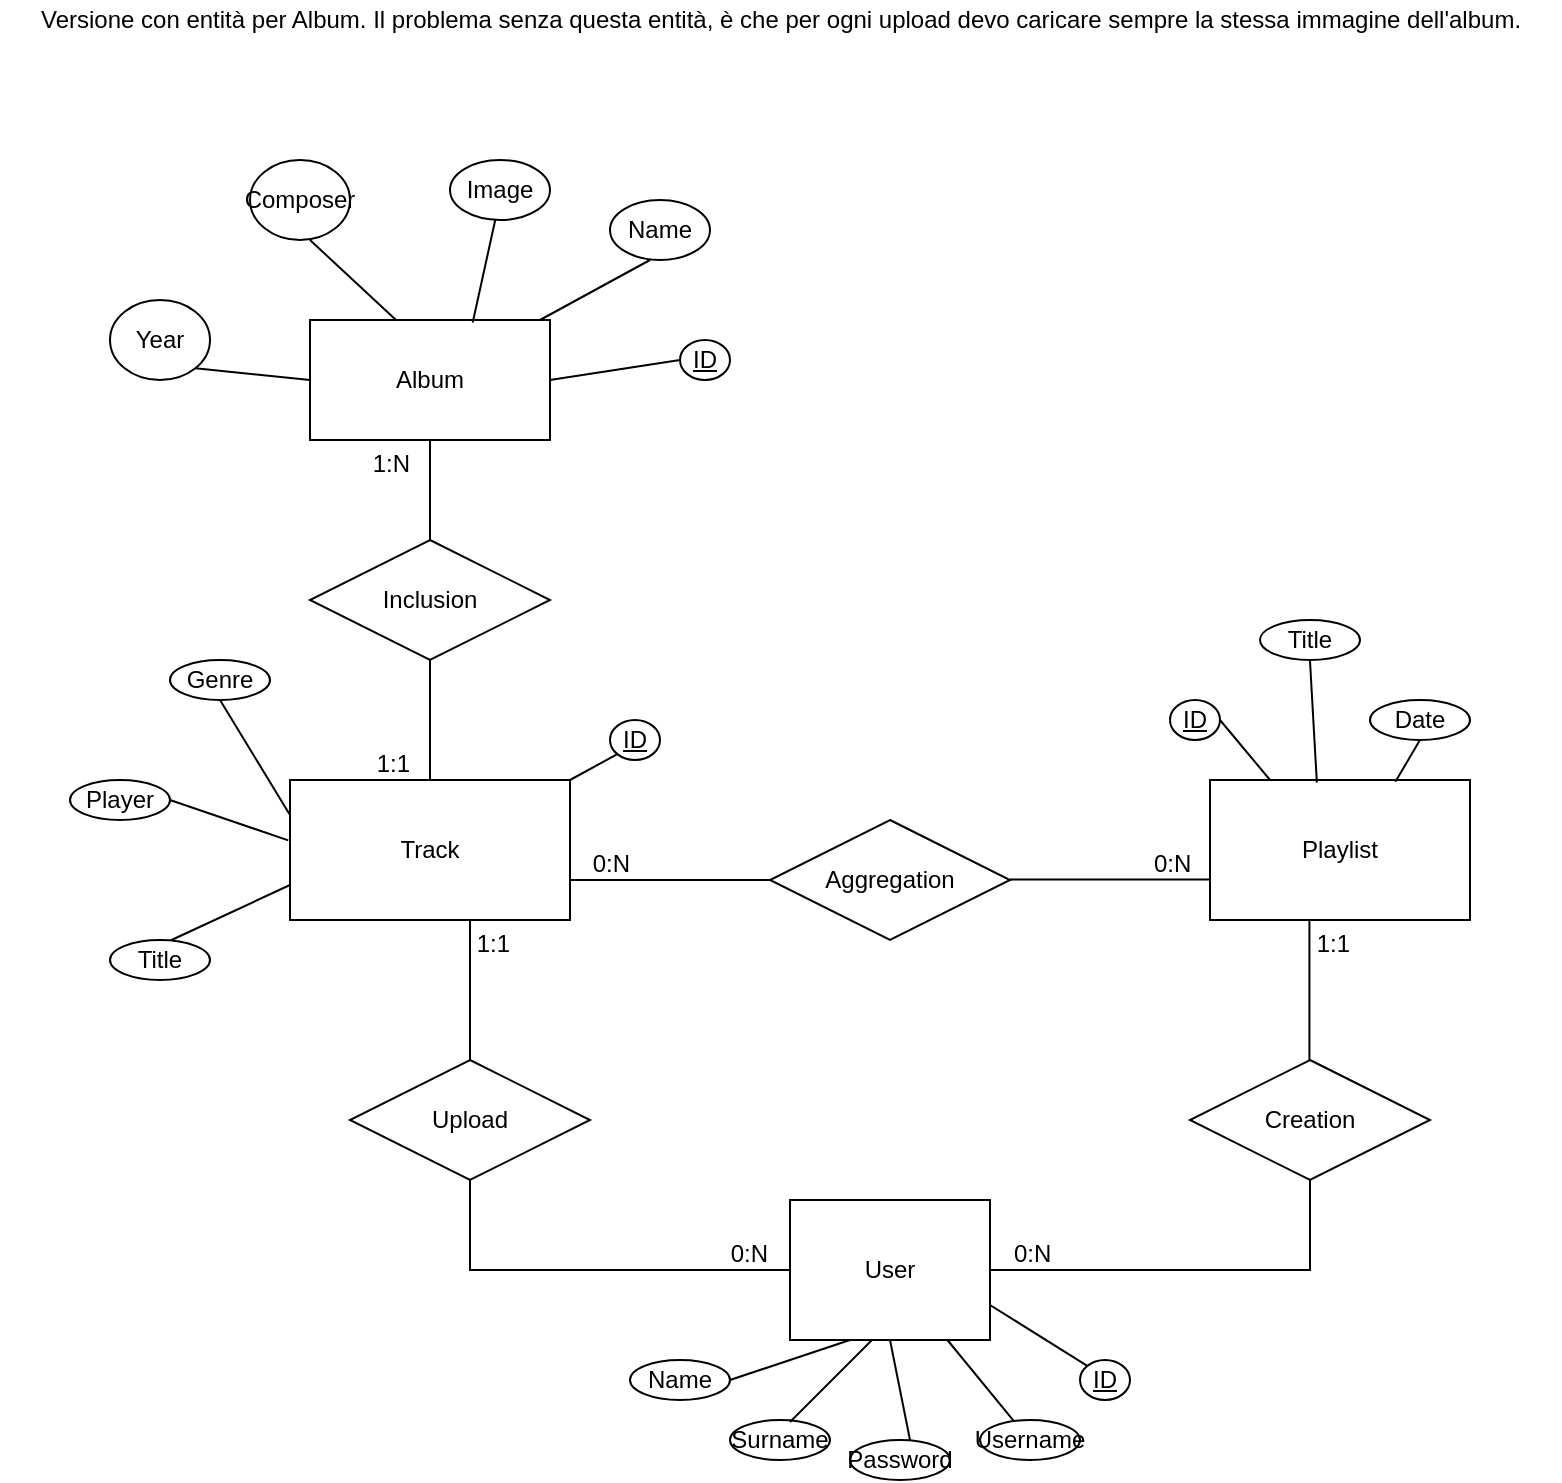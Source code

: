 <mxfile version="14.6.5"><diagram id="SS3B1p2l05j2n7Ib_kDu" name="Page-1"><mxGraphModel dx="1422" dy="791" grid="1" gridSize="10" guides="1" tooltips="1" connect="1" arrows="1" fold="1" page="1" pageScale="1" pageWidth="827" pageHeight="1169" math="0" shadow="0"><root><mxCell id="0"/><mxCell id="1" parent="0"/><mxCell id="IvjuHQmjVMEjHhCrHZlA-59" value="Track" style="whiteSpace=wrap;html=1;align=center;" vertex="1" parent="1"><mxGeometry x="170" y="430" width="140" height="70" as="geometry"/></mxCell><mxCell id="IvjuHQmjVMEjHhCrHZlA-60" value="Playlist" style="whiteSpace=wrap;html=1;align=center;" vertex="1" parent="1"><mxGeometry x="630" y="430" width="130" height="70" as="geometry"/></mxCell><mxCell id="IvjuHQmjVMEjHhCrHZlA-61" value="User" style="whiteSpace=wrap;html=1;align=center;" vertex="1" parent="1"><mxGeometry x="420" y="640" width="100" height="70" as="geometry"/></mxCell><mxCell id="IvjuHQmjVMEjHhCrHZlA-62" value="Upload" style="shape=rhombus;perimeter=rhombusPerimeter;whiteSpace=wrap;html=1;align=center;" vertex="1" parent="1"><mxGeometry x="200" y="570" width="120" height="60" as="geometry"/></mxCell><mxCell id="IvjuHQmjVMEjHhCrHZlA-63" value="Creation" style="shape=rhombus;perimeter=rhombusPerimeter;whiteSpace=wrap;html=1;align=center;" vertex="1" parent="1"><mxGeometry x="620" y="570" width="120" height="60" as="geometry"/></mxCell><mxCell id="IvjuHQmjVMEjHhCrHZlA-64" value="Aggregation" style="shape=rhombus;perimeter=rhombusPerimeter;whiteSpace=wrap;html=1;align=center;" vertex="1" parent="1"><mxGeometry x="410" y="450" width="120" height="60" as="geometry"/></mxCell><mxCell id="IvjuHQmjVMEjHhCrHZlA-65" value="" style="endArrow=none;html=1;rounded=0;entryX=0;entryY=0.5;entryDx=0;entryDy=0;" edge="1" parent="1" target="IvjuHQmjVMEjHhCrHZlA-61"><mxGeometry relative="1" as="geometry"><mxPoint x="260" y="630" as="sourcePoint"/><mxPoint x="420" y="630" as="targetPoint"/><Array as="points"><mxPoint x="260" y="675"/></Array></mxGeometry></mxCell><mxCell id="IvjuHQmjVMEjHhCrHZlA-66" value="0:N" style="resizable=0;html=1;align=right;verticalAlign=bottom;" connectable="0" vertex="1" parent="IvjuHQmjVMEjHhCrHZlA-65"><mxGeometry x="1" relative="1" as="geometry"><mxPoint x="-10.29" as="offset"/></mxGeometry></mxCell><mxCell id="IvjuHQmjVMEjHhCrHZlA-67" value="" style="endArrow=none;html=1;rounded=0;entryX=0.5;entryY=1;entryDx=0;entryDy=0;exitX=1;exitY=0.5;exitDx=0;exitDy=0;" edge="1" parent="1" source="IvjuHQmjVMEjHhCrHZlA-61" target="IvjuHQmjVMEjHhCrHZlA-63"><mxGeometry relative="1" as="geometry"><mxPoint x="520" y="660" as="sourcePoint"/><mxPoint x="680" y="690" as="targetPoint"/><Array as="points"><mxPoint x="680" y="675"/></Array></mxGeometry></mxCell><mxCell id="IvjuHQmjVMEjHhCrHZlA-68" value="0:N" style="resizable=0;html=1;align=left;verticalAlign=bottom;" connectable="0" vertex="1" parent="IvjuHQmjVMEjHhCrHZlA-67"><mxGeometry x="-1" relative="1" as="geometry"><mxPoint x="10" as="offset"/></mxGeometry></mxCell><mxCell id="IvjuHQmjVMEjHhCrHZlA-69" value="" style="endArrow=none;html=1;rounded=0;" edge="1" parent="1"><mxGeometry relative="1" as="geometry"><mxPoint x="260" y="570" as="sourcePoint"/><mxPoint x="260" y="500" as="targetPoint"/></mxGeometry></mxCell><mxCell id="IvjuHQmjVMEjHhCrHZlA-70" value="1:1" style="resizable=0;html=1;align=right;verticalAlign=bottom;" connectable="0" vertex="1" parent="IvjuHQmjVMEjHhCrHZlA-69"><mxGeometry x="1" relative="1" as="geometry"><mxPoint x="20" y="20.29" as="offset"/></mxGeometry></mxCell><mxCell id="IvjuHQmjVMEjHhCrHZlA-71" value="" style="endArrow=none;html=1;rounded=0;" edge="1" parent="1"><mxGeometry relative="1" as="geometry"><mxPoint x="679.71" y="570" as="sourcePoint"/><mxPoint x="679.71" y="500" as="targetPoint"/></mxGeometry></mxCell><mxCell id="IvjuHQmjVMEjHhCrHZlA-72" value="1:1" style="resizable=0;html=1;align=right;verticalAlign=bottom;" connectable="0" vertex="1" parent="IvjuHQmjVMEjHhCrHZlA-71"><mxGeometry x="1" relative="1" as="geometry"><mxPoint x="20.29" y="20.29" as="offset"/></mxGeometry></mxCell><mxCell id="IvjuHQmjVMEjHhCrHZlA-73" value="" style="endArrow=none;html=1;rounded=0;exitX=0;exitY=0.5;exitDx=0;exitDy=0;" edge="1" parent="1" source="IvjuHQmjVMEjHhCrHZlA-64"><mxGeometry relative="1" as="geometry"><mxPoint x="310" y="550" as="sourcePoint"/><mxPoint x="310" y="480" as="targetPoint"/></mxGeometry></mxCell><mxCell id="IvjuHQmjVMEjHhCrHZlA-74" value="0:N" style="resizable=0;html=1;align=right;verticalAlign=bottom;" connectable="0" vertex="1" parent="IvjuHQmjVMEjHhCrHZlA-73"><mxGeometry x="1" relative="1" as="geometry"><mxPoint x="30" as="offset"/></mxGeometry></mxCell><mxCell id="IvjuHQmjVMEjHhCrHZlA-75" value="" style="endArrow=none;html=1;rounded=0;exitX=0;exitY=0.5;exitDx=0;exitDy=0;" edge="1" parent="1"><mxGeometry relative="1" as="geometry"><mxPoint x="630" y="479.71" as="sourcePoint"/><mxPoint x="530" y="479.71" as="targetPoint"/></mxGeometry></mxCell><mxCell id="IvjuHQmjVMEjHhCrHZlA-76" value="0:N" style="resizable=0;html=1;align=left;verticalAlign=bottom;" connectable="0" vertex="1" parent="IvjuHQmjVMEjHhCrHZlA-75"><mxGeometry x="-1" relative="1" as="geometry"><mxPoint x="-30" y="0.29" as="offset"/></mxGeometry></mxCell><mxCell id="IvjuHQmjVMEjHhCrHZlA-77" value="Genre" style="ellipse;whiteSpace=wrap;html=1;align=center;" vertex="1" parent="1"><mxGeometry x="110" y="370" width="50" height="20" as="geometry"/></mxCell><mxCell id="IvjuHQmjVMEjHhCrHZlA-78" value="Name" style="ellipse;whiteSpace=wrap;html=1;align=center;" vertex="1" parent="1"><mxGeometry x="330" y="140" width="50" height="30" as="geometry"/></mxCell><mxCell id="IvjuHQmjVMEjHhCrHZlA-79" value="Image" style="ellipse;whiteSpace=wrap;html=1;align=center;" vertex="1" parent="1"><mxGeometry x="250" y="120" width="50" height="30" as="geometry"/></mxCell><mxCell id="IvjuHQmjVMEjHhCrHZlA-80" value="Composer" style="ellipse;whiteSpace=wrap;html=1;align=center;" vertex="1" parent="1"><mxGeometry x="150" y="120" width="50" height="40" as="geometry"/></mxCell><mxCell id="IvjuHQmjVMEjHhCrHZlA-81" value="&lt;div&gt;Year&lt;/div&gt;" style="ellipse;whiteSpace=wrap;html=1;align=center;" vertex="1" parent="1"><mxGeometry x="80" y="190" width="50" height="40" as="geometry"/></mxCell><mxCell id="IvjuHQmjVMEjHhCrHZlA-82" value="Player" style="ellipse;whiteSpace=wrap;html=1;align=center;" vertex="1" parent="1"><mxGeometry x="60" y="430" width="50" height="20" as="geometry"/></mxCell><mxCell id="IvjuHQmjVMEjHhCrHZlA-83" value="Title" style="ellipse;whiteSpace=wrap;html=1;align=center;" vertex="1" parent="1"><mxGeometry x="80" y="510" width="50" height="20" as="geometry"/></mxCell><mxCell id="IvjuHQmjVMEjHhCrHZlA-84" value="ID" style="ellipse;whiteSpace=wrap;html=1;align=center;fontStyle=4;" vertex="1" parent="1"><mxGeometry x="330" y="400" width="25" height="20" as="geometry"/></mxCell><mxCell id="IvjuHQmjVMEjHhCrHZlA-85" value="ID" style="ellipse;whiteSpace=wrap;html=1;align=center;fontStyle=4;" vertex="1" parent="1"><mxGeometry x="610" y="390" width="25" height="20" as="geometry"/></mxCell><mxCell id="IvjuHQmjVMEjHhCrHZlA-86" value="ID" style="ellipse;whiteSpace=wrap;html=1;align=center;fontStyle=4;" vertex="1" parent="1"><mxGeometry x="565" y="720" width="25" height="20" as="geometry"/></mxCell><mxCell id="IvjuHQmjVMEjHhCrHZlA-87" value="Username" style="ellipse;whiteSpace=wrap;html=1;align=center;" vertex="1" parent="1"><mxGeometry x="515" y="750" width="50" height="20" as="geometry"/></mxCell><mxCell id="IvjuHQmjVMEjHhCrHZlA-88" value="Name" style="ellipse;whiteSpace=wrap;html=1;align=center;" vertex="1" parent="1"><mxGeometry x="340" y="720" width="50" height="20" as="geometry"/></mxCell><mxCell id="IvjuHQmjVMEjHhCrHZlA-89" value="Surname" style="ellipse;whiteSpace=wrap;html=1;align=center;" vertex="1" parent="1"><mxGeometry x="390" y="750" width="50" height="20" as="geometry"/></mxCell><mxCell id="IvjuHQmjVMEjHhCrHZlA-90" value="Password" style="ellipse;whiteSpace=wrap;html=1;align=center;" vertex="1" parent="1"><mxGeometry x="450" y="760" width="50" height="20" as="geometry"/></mxCell><mxCell id="IvjuHQmjVMEjHhCrHZlA-91" value="Title" style="ellipse;whiteSpace=wrap;html=1;align=center;" vertex="1" parent="1"><mxGeometry x="655" y="350" width="50" height="20" as="geometry"/></mxCell><mxCell id="IvjuHQmjVMEjHhCrHZlA-92" value="Date" style="ellipse;whiteSpace=wrap;html=1;align=center;" vertex="1" parent="1"><mxGeometry x="710" y="390" width="50" height="20" as="geometry"/></mxCell><mxCell id="IvjuHQmjVMEjHhCrHZlA-93" value="" style="endArrow=none;html=1;exitX=0;exitY=0.5;exitDx=0;exitDy=0;entryX=1;entryY=1;entryDx=0;entryDy=0;" edge="1" parent="1" source="IvjuHQmjVMEjHhCrHZlA-106" target="IvjuHQmjVMEjHhCrHZlA-81"><mxGeometry width="50" height="50" relative="1" as="geometry"><mxPoint x="100" y="345" as="sourcePoint"/><mxPoint x="150" y="295" as="targetPoint"/></mxGeometry></mxCell><mxCell id="IvjuHQmjVMEjHhCrHZlA-94" value="" style="endArrow=none;html=1;exitX=0;exitY=0.75;exitDx=0;exitDy=0;entryX=1;entryY=1;entryDx=0;entryDy=0;" edge="1" parent="1" source="IvjuHQmjVMEjHhCrHZlA-59"><mxGeometry width="50" height="50" relative="1" as="geometry"><mxPoint x="179.25" y="563.04" as="sourcePoint"/><mxPoint x="110.743" y="510.005" as="targetPoint"/></mxGeometry></mxCell><mxCell id="IvjuHQmjVMEjHhCrHZlA-95" value="" style="endArrow=none;html=1;exitX=0;exitY=0.25;exitDx=0;exitDy=0;entryX=0.5;entryY=1;entryDx=0;entryDy=0;" edge="1" parent="1" source="IvjuHQmjVMEjHhCrHZlA-59" target="IvjuHQmjVMEjHhCrHZlA-77"><mxGeometry width="50" height="50" relative="1" as="geometry"><mxPoint x="178.51" y="463.04" as="sourcePoint"/><mxPoint x="110.003" y="410.005" as="targetPoint"/></mxGeometry></mxCell><mxCell id="IvjuHQmjVMEjHhCrHZlA-96" value="" style="endArrow=none;html=1;exitX=-0.006;exitY=0.431;exitDx=0;exitDy=0;exitPerimeter=0;entryX=1;entryY=0.5;entryDx=0;entryDy=0;" edge="1" parent="1" source="IvjuHQmjVMEjHhCrHZlA-59" target="IvjuHQmjVMEjHhCrHZlA-82"><mxGeometry width="50" height="50" relative="1" as="geometry"><mxPoint x="178.51" y="510.0" as="sourcePoint"/><mxPoint x="120" y="457" as="targetPoint"/></mxGeometry></mxCell><mxCell id="IvjuHQmjVMEjHhCrHZlA-97" value="" style="endArrow=none;html=1;exitX=1;exitY=0;exitDx=0;exitDy=0;entryX=0;entryY=1;entryDx=0;entryDy=0;" edge="1" parent="1" source="IvjuHQmjVMEjHhCrHZlA-59" target="IvjuHQmjVMEjHhCrHZlA-84"><mxGeometry width="50" height="50" relative="1" as="geometry"><mxPoint x="398.51" y="470.0" as="sourcePoint"/><mxPoint x="330.003" y="416.965" as="targetPoint"/></mxGeometry></mxCell><mxCell id="IvjuHQmjVMEjHhCrHZlA-98" value="" style="endArrow=none;html=1;exitX=0.231;exitY=0;exitDx=0;exitDy=0;exitPerimeter=0;" edge="1" parent="1" source="IvjuHQmjVMEjHhCrHZlA-60"><mxGeometry width="50" height="50" relative="1" as="geometry"><mxPoint x="585" y="450" as="sourcePoint"/><mxPoint x="635" y="400" as="targetPoint"/></mxGeometry></mxCell><mxCell id="IvjuHQmjVMEjHhCrHZlA-99" value="" style="endArrow=none;html=1;exitX=0.411;exitY=0.019;exitDx=0;exitDy=0;exitPerimeter=0;" edge="1" parent="1" source="IvjuHQmjVMEjHhCrHZlA-60"><mxGeometry width="50" height="50" relative="1" as="geometry"><mxPoint x="705.0" y="400" as="sourcePoint"/><mxPoint x="679.97" y="370" as="targetPoint"/></mxGeometry></mxCell><mxCell id="IvjuHQmjVMEjHhCrHZlA-100" value="" style="endArrow=none;html=1;exitX=0.713;exitY=0.013;exitDx=0;exitDy=0;exitPerimeter=0;" edge="1" parent="1" source="IvjuHQmjVMEjHhCrHZlA-60"><mxGeometry width="50" height="50" relative="1" as="geometry"><mxPoint x="760.0" y="440" as="sourcePoint"/><mxPoint x="734.97" y="410" as="targetPoint"/></mxGeometry></mxCell><mxCell id="IvjuHQmjVMEjHhCrHZlA-101" value="" style="endArrow=none;html=1;exitX=1;exitY=0.5;exitDx=0;exitDy=0;" edge="1" parent="1" source="IvjuHQmjVMEjHhCrHZlA-88"><mxGeometry width="50" height="50" relative="1" as="geometry"><mxPoint x="400" y="760" as="sourcePoint"/><mxPoint x="450" y="710" as="targetPoint"/></mxGeometry></mxCell><mxCell id="IvjuHQmjVMEjHhCrHZlA-102" value="" style="endArrow=none;html=1;exitX=1;exitY=0.5;exitDx=0;exitDy=0;" edge="1" parent="1"><mxGeometry width="50" height="50" relative="1" as="geometry"><mxPoint x="420" y="751" as="sourcePoint"/><mxPoint x="461" y="710" as="targetPoint"/></mxGeometry></mxCell><mxCell id="IvjuHQmjVMEjHhCrHZlA-103" value="" style="endArrow=none;html=1;exitX=0.6;exitY=0;exitDx=0;exitDy=0;exitPerimeter=0;entryX=0.5;entryY=1;entryDx=0;entryDy=0;" edge="1" parent="1" source="IvjuHQmjVMEjHhCrHZlA-90" target="IvjuHQmjVMEjHhCrHZlA-61"><mxGeometry width="50" height="50" relative="1" as="geometry"><mxPoint x="400" y="740" as="sourcePoint"/><mxPoint x="460" y="720" as="targetPoint"/></mxGeometry></mxCell><mxCell id="IvjuHQmjVMEjHhCrHZlA-104" value="" style="endArrow=none;html=1;exitX=0.339;exitY=0.028;exitDx=0;exitDy=0;exitPerimeter=0;" edge="1" parent="1" source="IvjuHQmjVMEjHhCrHZlA-87" target="IvjuHQmjVMEjHhCrHZlA-61"><mxGeometry width="50" height="50" relative="1" as="geometry"><mxPoint x="480" y="760" as="sourcePoint"/><mxPoint x="530" y="710" as="targetPoint"/></mxGeometry></mxCell><mxCell id="IvjuHQmjVMEjHhCrHZlA-105" value="" style="endArrow=none;html=1;exitX=0;exitY=0;exitDx=0;exitDy=0;entryX=1;entryY=0.75;entryDx=0;entryDy=0;" edge="1" parent="1" source="IvjuHQmjVMEjHhCrHZlA-86" target="IvjuHQmjVMEjHhCrHZlA-61"><mxGeometry width="50" height="50" relative="1" as="geometry"><mxPoint x="510" y="750" as="sourcePoint"/><mxPoint x="560" y="700" as="targetPoint"/></mxGeometry></mxCell><mxCell id="IvjuHQmjVMEjHhCrHZlA-106" value="&lt;div&gt;Album&lt;/div&gt;" style="rounded=0;whiteSpace=wrap;html=1;" vertex="1" parent="1"><mxGeometry x="180" y="200" width="120" height="60" as="geometry"/></mxCell><mxCell id="IvjuHQmjVMEjHhCrHZlA-107" value="Inclusion" style="shape=rhombus;perimeter=rhombusPerimeter;whiteSpace=wrap;html=1;align=center;" vertex="1" parent="1"><mxGeometry x="180" y="310" width="120" height="60" as="geometry"/></mxCell><mxCell id="IvjuHQmjVMEjHhCrHZlA-108" value="" style="endArrow=none;html=1;entryX=1;entryY=1;entryDx=0;entryDy=0;" edge="1" parent="1"><mxGeometry width="50" height="50" relative="1" as="geometry"><mxPoint x="223" y="200" as="sourcePoint"/><mxPoint x="179.996" y="160.001" as="targetPoint"/></mxGeometry></mxCell><mxCell id="IvjuHQmjVMEjHhCrHZlA-109" value="" style="endArrow=none;html=1;exitX=0.678;exitY=0.021;exitDx=0;exitDy=0;entryX=1;entryY=1;entryDx=0;entryDy=0;exitPerimeter=0;" edge="1" parent="1" source="IvjuHQmjVMEjHhCrHZlA-106"><mxGeometry width="50" height="50" relative="1" as="geometry"><mxPoint x="330" y="155.81" as="sourcePoint"/><mxPoint x="272.616" y="150.001" as="targetPoint"/></mxGeometry></mxCell><mxCell id="IvjuHQmjVMEjHhCrHZlA-110" value="" style="endArrow=none;html=1;entryX=0.4;entryY=1;entryDx=0;entryDy=0;entryPerimeter=0;" edge="1" parent="1" source="IvjuHQmjVMEjHhCrHZlA-106" target="IvjuHQmjVMEjHhCrHZlA-78"><mxGeometry width="50" height="50" relative="1" as="geometry"><mxPoint x="410" y="215.81" as="sourcePoint"/><mxPoint x="353" y="210" as="targetPoint"/></mxGeometry></mxCell><mxCell id="IvjuHQmjVMEjHhCrHZlA-111" value="" style="endArrow=none;html=1;rounded=0;entryX=0.5;entryY=1;entryDx=0;entryDy=0;exitX=0.5;exitY=0;exitDx=0;exitDy=0;" edge="1" parent="1" source="IvjuHQmjVMEjHhCrHZlA-107" target="IvjuHQmjVMEjHhCrHZlA-106"><mxGeometry relative="1" as="geometry"><mxPoint x="240" y="300" as="sourcePoint"/><mxPoint x="400" y="300" as="targetPoint"/></mxGeometry></mxCell><mxCell id="IvjuHQmjVMEjHhCrHZlA-112" value="1:N" style="resizable=0;html=1;align=right;verticalAlign=bottom;" connectable="0" vertex="1" parent="IvjuHQmjVMEjHhCrHZlA-111"><mxGeometry x="1" relative="1" as="geometry"><mxPoint x="-10" y="20.29" as="offset"/></mxGeometry></mxCell><mxCell id="IvjuHQmjVMEjHhCrHZlA-113" value="" style="endArrow=none;html=1;rounded=0;entryX=0.5;entryY=0;entryDx=0;entryDy=0;exitX=0.5;exitY=1;exitDx=0;exitDy=0;" edge="1" parent="1" source="IvjuHQmjVMEjHhCrHZlA-107" target="IvjuHQmjVMEjHhCrHZlA-59"><mxGeometry relative="1" as="geometry"><mxPoint x="240" y="359.31" as="sourcePoint"/><mxPoint x="400" y="359.31" as="targetPoint"/></mxGeometry></mxCell><mxCell id="IvjuHQmjVMEjHhCrHZlA-114" value="1:1" style="resizable=0;html=1;align=right;verticalAlign=bottom;" connectable="0" vertex="1" parent="IvjuHQmjVMEjHhCrHZlA-113"><mxGeometry x="1" relative="1" as="geometry"><mxPoint x="-10" as="offset"/></mxGeometry></mxCell><mxCell id="IvjuHQmjVMEjHhCrHZlA-115" value="ID" style="ellipse;whiteSpace=wrap;html=1;align=center;fontStyle=4;" vertex="1" parent="1"><mxGeometry x="365" y="210" width="25" height="20" as="geometry"/></mxCell><mxCell id="IvjuHQmjVMEjHhCrHZlA-116" value="" style="endArrow=none;html=1;entryX=1;entryY=1;entryDx=0;entryDy=0;exitX=0;exitY=0.5;exitDx=0;exitDy=0;" edge="1" parent="1" source="IvjuHQmjVMEjHhCrHZlA-115"><mxGeometry width="50" height="50" relative="1" as="geometry"><mxPoint x="343" y="270" as="sourcePoint"/><mxPoint x="299.996" y="230.001" as="targetPoint"/></mxGeometry></mxCell><mxCell id="IvjuHQmjVMEjHhCrHZlA-118" value="Versione con entità per Album. Il problema senza questa entità, è che per ogni upload devo caricare sempre la stessa immagine dell'album." style="text;html=1;align=center;verticalAlign=middle;resizable=0;points=[];autosize=1;strokeColor=none;" vertex="1" parent="1"><mxGeometry x="25" y="40" width="780" height="20" as="geometry"/></mxCell></root></mxGraphModel></diagram></mxfile>